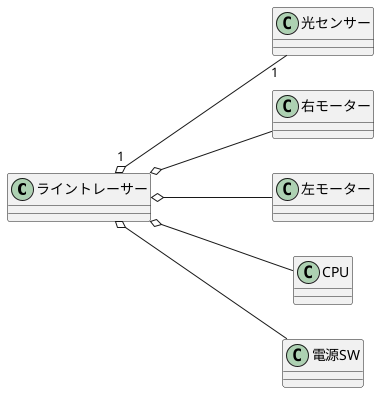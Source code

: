 @startuml クラス図
left to right direction

class "ライントレーサー"{

}
class "光センサー"{

}
class "右モーター"{

}
class "左モーター"{

}
class "CPU"{

}
class "電源SW"{

}

ライントレーサー "1" o--- "1" 光センサー
ライントレーサー o--- 右モーター
ライントレーサー o--- 左モーター
ライントレーサー o--- 電源SW
ライントレーサー o--- CPU
@enduml